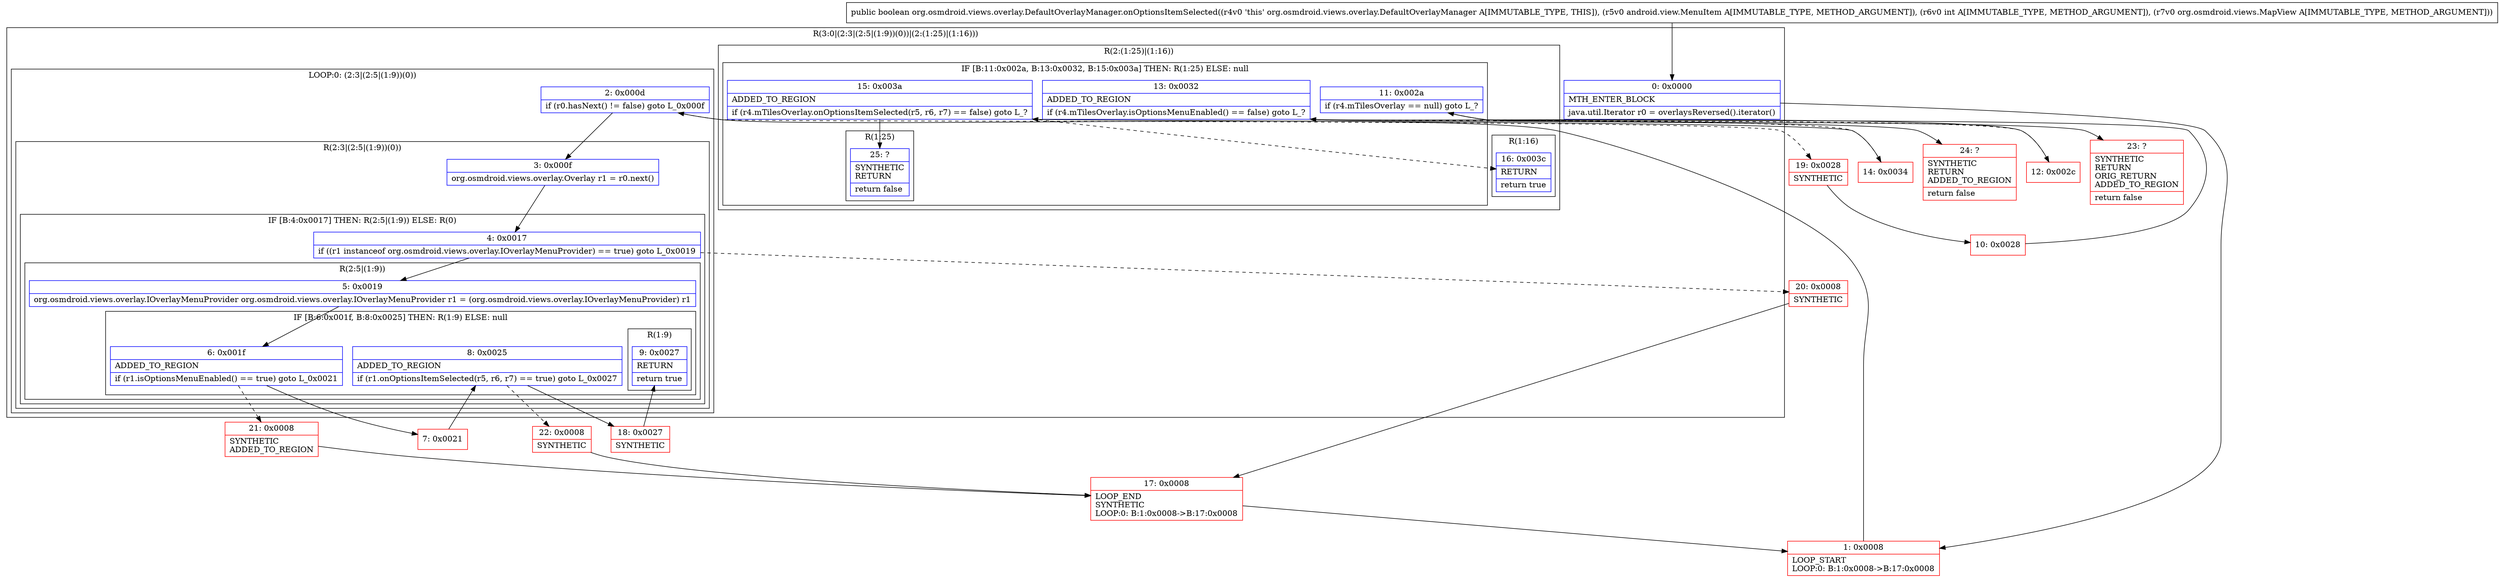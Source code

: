 digraph "CFG fororg.osmdroid.views.overlay.DefaultOverlayManager.onOptionsItemSelected(Landroid\/view\/MenuItem;ILorg\/osmdroid\/views\/MapView;)Z" {
subgraph cluster_Region_1291316642 {
label = "R(3:0|(2:3|(2:5|(1:9))(0))|(2:(1:25)|(1:16)))";
node [shape=record,color=blue];
Node_0 [shape=record,label="{0\:\ 0x0000|MTH_ENTER_BLOCK\l|java.util.Iterator r0 = overlaysReversed().iterator()\l}"];
subgraph cluster_LoopRegion_984350119 {
label = "LOOP:0: (2:3|(2:5|(1:9))(0))";
node [shape=record,color=blue];
Node_2 [shape=record,label="{2\:\ 0x000d|if (r0.hasNext() != false) goto L_0x000f\l}"];
subgraph cluster_Region_216906256 {
label = "R(2:3|(2:5|(1:9))(0))";
node [shape=record,color=blue];
Node_3 [shape=record,label="{3\:\ 0x000f|org.osmdroid.views.overlay.Overlay r1 = r0.next()\l}"];
subgraph cluster_IfRegion_977841096 {
label = "IF [B:4:0x0017] THEN: R(2:5|(1:9)) ELSE: R(0)";
node [shape=record,color=blue];
Node_4 [shape=record,label="{4\:\ 0x0017|if ((r1 instanceof org.osmdroid.views.overlay.IOverlayMenuProvider) == true) goto L_0x0019\l}"];
subgraph cluster_Region_1810275635 {
label = "R(2:5|(1:9))";
node [shape=record,color=blue];
Node_5 [shape=record,label="{5\:\ 0x0019|org.osmdroid.views.overlay.IOverlayMenuProvider org.osmdroid.views.overlay.IOverlayMenuProvider r1 = (org.osmdroid.views.overlay.IOverlayMenuProvider) r1\l}"];
subgraph cluster_IfRegion_365384702 {
label = "IF [B:6:0x001f, B:8:0x0025] THEN: R(1:9) ELSE: null";
node [shape=record,color=blue];
Node_6 [shape=record,label="{6\:\ 0x001f|ADDED_TO_REGION\l|if (r1.isOptionsMenuEnabled() == true) goto L_0x0021\l}"];
Node_8 [shape=record,label="{8\:\ 0x0025|ADDED_TO_REGION\l|if (r1.onOptionsItemSelected(r5, r6, r7) == true) goto L_0x0027\l}"];
subgraph cluster_Region_1235344350 {
label = "R(1:9)";
node [shape=record,color=blue];
Node_9 [shape=record,label="{9\:\ 0x0027|RETURN\l|return true\l}"];
}
}
}
subgraph cluster_Region_738345352 {
label = "R(0)";
node [shape=record,color=blue];
}
}
}
}
subgraph cluster_Region_1306411810 {
label = "R(2:(1:25)|(1:16))";
node [shape=record,color=blue];
subgraph cluster_IfRegion_842508218 {
label = "IF [B:11:0x002a, B:13:0x0032, B:15:0x003a] THEN: R(1:25) ELSE: null";
node [shape=record,color=blue];
Node_11 [shape=record,label="{11\:\ 0x002a|if (r4.mTilesOverlay == null) goto L_?\l}"];
Node_13 [shape=record,label="{13\:\ 0x0032|ADDED_TO_REGION\l|if (r4.mTilesOverlay.isOptionsMenuEnabled() == false) goto L_?\l}"];
Node_15 [shape=record,label="{15\:\ 0x003a|ADDED_TO_REGION\l|if (r4.mTilesOverlay.onOptionsItemSelected(r5, r6, r7) == false) goto L_?\l}"];
subgraph cluster_Region_1972368649 {
label = "R(1:25)";
node [shape=record,color=blue];
Node_25 [shape=record,label="{25\:\ ?|SYNTHETIC\lRETURN\l|return false\l}"];
}
}
subgraph cluster_Region_1270866993 {
label = "R(1:16)";
node [shape=record,color=blue];
Node_16 [shape=record,label="{16\:\ 0x003c|RETURN\l|return true\l}"];
}
}
}
Node_1 [shape=record,color=red,label="{1\:\ 0x0008|LOOP_START\lLOOP:0: B:1:0x0008\-\>B:17:0x0008\l}"];
Node_7 [shape=record,color=red,label="{7\:\ 0x0021}"];
Node_10 [shape=record,color=red,label="{10\:\ 0x0028}"];
Node_12 [shape=record,color=red,label="{12\:\ 0x002c}"];
Node_14 [shape=record,color=red,label="{14\:\ 0x0034}"];
Node_17 [shape=record,color=red,label="{17\:\ 0x0008|LOOP_END\lSYNTHETIC\lLOOP:0: B:1:0x0008\-\>B:17:0x0008\l}"];
Node_18 [shape=record,color=red,label="{18\:\ 0x0027|SYNTHETIC\l}"];
Node_19 [shape=record,color=red,label="{19\:\ 0x0028|SYNTHETIC\l}"];
Node_20 [shape=record,color=red,label="{20\:\ 0x0008|SYNTHETIC\l}"];
Node_21 [shape=record,color=red,label="{21\:\ 0x0008|SYNTHETIC\lADDED_TO_REGION\l}"];
Node_22 [shape=record,color=red,label="{22\:\ 0x0008|SYNTHETIC\l}"];
Node_23 [shape=record,color=red,label="{23\:\ ?|SYNTHETIC\lRETURN\lORIG_RETURN\lADDED_TO_REGION\l|return false\l}"];
Node_24 [shape=record,color=red,label="{24\:\ ?|SYNTHETIC\lRETURN\lADDED_TO_REGION\l|return false\l}"];
MethodNode[shape=record,label="{public boolean org.osmdroid.views.overlay.DefaultOverlayManager.onOptionsItemSelected((r4v0 'this' org.osmdroid.views.overlay.DefaultOverlayManager A[IMMUTABLE_TYPE, THIS]), (r5v0 android.view.MenuItem A[IMMUTABLE_TYPE, METHOD_ARGUMENT]), (r6v0 int A[IMMUTABLE_TYPE, METHOD_ARGUMENT]), (r7v0 org.osmdroid.views.MapView A[IMMUTABLE_TYPE, METHOD_ARGUMENT])) }"];
MethodNode -> Node_0;
Node_0 -> Node_1;
Node_2 -> Node_3;
Node_2 -> Node_19[style=dashed];
Node_3 -> Node_4;
Node_4 -> Node_5;
Node_4 -> Node_20[style=dashed];
Node_5 -> Node_6;
Node_6 -> Node_7;
Node_6 -> Node_21[style=dashed];
Node_8 -> Node_18;
Node_8 -> Node_22[style=dashed];
Node_11 -> Node_12[style=dashed];
Node_11 -> Node_23;
Node_13 -> Node_14[style=dashed];
Node_13 -> Node_24;
Node_15 -> Node_16[style=dashed];
Node_15 -> Node_25;
Node_1 -> Node_2;
Node_7 -> Node_8;
Node_10 -> Node_11;
Node_12 -> Node_13;
Node_14 -> Node_15;
Node_17 -> Node_1;
Node_18 -> Node_9;
Node_19 -> Node_10;
Node_20 -> Node_17;
Node_21 -> Node_17;
Node_22 -> Node_17;
}

